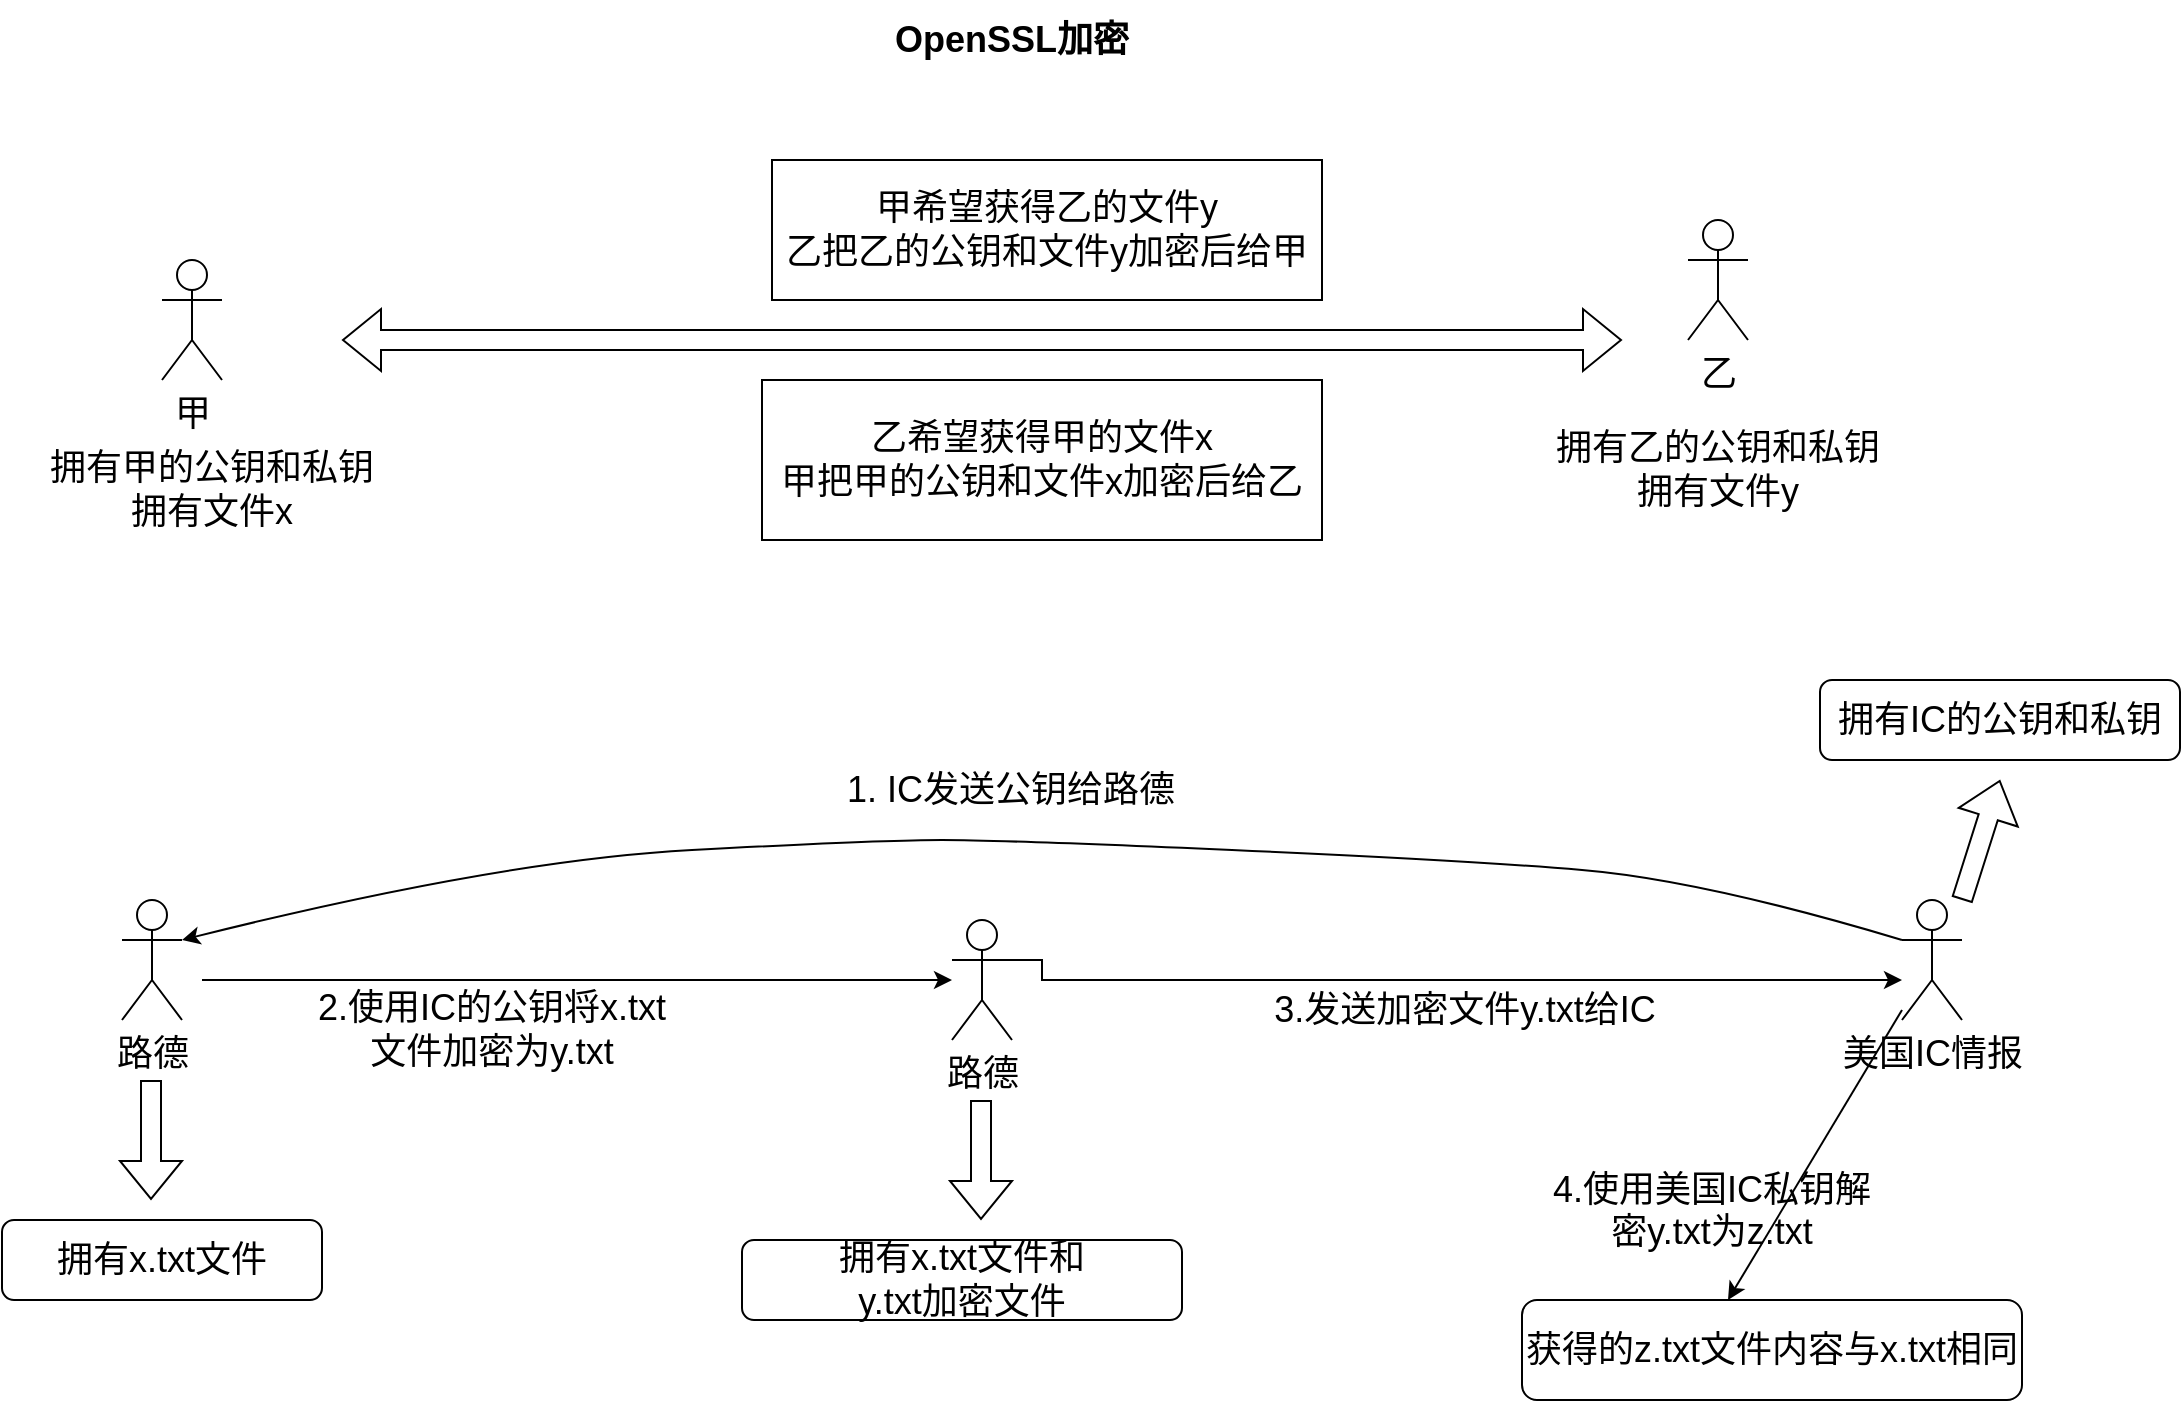 <mxfile version="18.2.0" type="github">
  <diagram id="6OKqu3US4WO4cyppKAq1" name="Page-1">
    <mxGraphModel dx="1422" dy="780" grid="1" gridSize="10" guides="1" tooltips="1" connect="1" arrows="1" fold="1" page="1" pageScale="1" pageWidth="1169" pageHeight="827" math="0" shadow="0">
      <root>
        <mxCell id="0" />
        <mxCell id="1" parent="0" />
        <mxCell id="4vdQmlZDYrNS1Ke6tXvE-1" value="&lt;font style=&quot;font-size: 18px;&quot;&gt;&lt;b&gt;OpenSSL加密&lt;/b&gt;&lt;/font&gt;" style="text;html=1;strokeColor=none;fillColor=none;align=center;verticalAlign=middle;whiteSpace=wrap;rounded=0;flipV=1;flipH=1;" vertex="1" parent="1">
          <mxGeometry x="506" y="110" width="158" height="40" as="geometry" />
        </mxCell>
        <mxCell id="4vdQmlZDYrNS1Ke6tXvE-2" value="路德" style="shape=umlActor;verticalLabelPosition=bottom;verticalAlign=top;html=1;outlineConnect=0;fontSize=18;" vertex="1" parent="1">
          <mxGeometry x="140" y="560" width="30" height="60" as="geometry" />
        </mxCell>
        <mxCell id="4vdQmlZDYrNS1Ke6tXvE-4" value="&lt;div&gt;美国IC情报&lt;/div&gt;" style="shape=umlActor;verticalLabelPosition=bottom;verticalAlign=top;html=1;outlineConnect=0;fontSize=18;" vertex="1" parent="1">
          <mxGeometry x="1030" y="560" width="30" height="60" as="geometry" />
        </mxCell>
        <mxCell id="4vdQmlZDYrNS1Ke6tXvE-6" value="1. IC发送公钥给路德" style="text;html=1;strokeColor=none;fillColor=none;align=center;verticalAlign=middle;whiteSpace=wrap;rounded=0;fontSize=18;" vertex="1" parent="1">
          <mxGeometry x="462" y="490" width="245" height="30" as="geometry" />
        </mxCell>
        <mxCell id="4vdQmlZDYrNS1Ke6tXvE-15" value="" style="curved=1;endArrow=classic;html=1;rounded=0;fontSize=18;exitX=0;exitY=0.333;exitDx=0;exitDy=0;exitPerimeter=0;entryX=1;entryY=0.333;entryDx=0;entryDy=0;entryPerimeter=0;" edge="1" parent="1" source="4vdQmlZDYrNS1Ke6tXvE-4" target="4vdQmlZDYrNS1Ke6tXvE-2">
          <mxGeometry width="50" height="50" relative="1" as="geometry">
            <mxPoint x="520" y="580" as="sourcePoint" />
            <mxPoint x="570" y="530" as="targetPoint" />
            <Array as="points">
              <mxPoint x="930" y="550" />
              <mxPoint x="810" y="540" />
              <mxPoint x="580" y="530" />
              <mxPoint x="520" y="530" />
              <mxPoint x="330" y="540" />
            </Array>
          </mxGeometry>
        </mxCell>
        <mxCell id="4vdQmlZDYrNS1Ke6tXvE-16" value="&lt;div&gt;2.使用IC的公钥将x.txt文件加密为y.txt&lt;/div&gt;" style="text;html=1;strokeColor=none;fillColor=none;align=center;verticalAlign=middle;whiteSpace=wrap;rounded=0;fontSize=18;" vertex="1" parent="1">
          <mxGeometry x="230" y="610" width="190" height="30" as="geometry" />
        </mxCell>
        <mxCell id="4vdQmlZDYrNS1Ke6tXvE-18" value="" style="shape=flexArrow;endArrow=classic;html=1;rounded=0;fontSize=18;" edge="1" parent="1">
          <mxGeometry width="50" height="50" relative="1" as="geometry">
            <mxPoint x="154.5" y="650" as="sourcePoint" />
            <mxPoint x="154.5" y="710" as="targetPoint" />
          </mxGeometry>
        </mxCell>
        <mxCell id="4vdQmlZDYrNS1Ke6tXvE-26" value="拥有x.txt文件" style="rounded=1;whiteSpace=wrap;html=1;fontSize=18;" vertex="1" parent="1">
          <mxGeometry x="80" y="720" width="160" height="40" as="geometry" />
        </mxCell>
        <mxCell id="4vdQmlZDYrNS1Ke6tXvE-27" value="" style="endArrow=classic;html=1;rounded=0;fontSize=18;" edge="1" parent="1" target="4vdQmlZDYrNS1Ke6tXvE-32">
          <mxGeometry width="50" height="50" relative="1" as="geometry">
            <mxPoint x="180" y="600" as="sourcePoint" />
            <mxPoint x="480" y="600" as="targetPoint" />
          </mxGeometry>
        </mxCell>
        <mxCell id="4vdQmlZDYrNS1Ke6tXvE-35" style="edgeStyle=elbowEdgeStyle;rounded=0;orthogonalLoop=1;jettySize=auto;html=1;exitX=1;exitY=0.333;exitDx=0;exitDy=0;exitPerimeter=0;fontSize=18;" edge="1" parent="1" source="4vdQmlZDYrNS1Ke6tXvE-32" target="4vdQmlZDYrNS1Ke6tXvE-4">
          <mxGeometry relative="1" as="geometry">
            <Array as="points">
              <mxPoint x="600" y="600" />
              <mxPoint x="640" y="600" />
            </Array>
          </mxGeometry>
        </mxCell>
        <mxCell id="4vdQmlZDYrNS1Ke6tXvE-32" value="路德" style="shape=umlActor;verticalLabelPosition=bottom;verticalAlign=top;html=1;outlineConnect=0;fontSize=18;" vertex="1" parent="1">
          <mxGeometry x="555" y="570" width="30" height="60" as="geometry" />
        </mxCell>
        <mxCell id="4vdQmlZDYrNS1Ke6tXvE-33" value="" style="shape=flexArrow;endArrow=classic;html=1;rounded=0;fontSize=18;" edge="1" parent="1">
          <mxGeometry width="50" height="50" relative="1" as="geometry">
            <mxPoint x="569.5" y="660" as="sourcePoint" />
            <mxPoint x="569.5" y="720" as="targetPoint" />
          </mxGeometry>
        </mxCell>
        <mxCell id="4vdQmlZDYrNS1Ke6tXvE-34" value="&lt;div&gt;拥有x.txt文件和&lt;/div&gt;&lt;div&gt;y.txt加密文件&lt;br&gt;&lt;/div&gt;" style="rounded=1;whiteSpace=wrap;html=1;fontSize=18;" vertex="1" parent="1">
          <mxGeometry x="450" y="730" width="220" height="40" as="geometry" />
        </mxCell>
        <mxCell id="4vdQmlZDYrNS1Ke6tXvE-36" value="3.发送加密文件y.txt给IC" style="text;html=1;strokeColor=none;fillColor=none;align=center;verticalAlign=middle;whiteSpace=wrap;rounded=0;fontSize=18;" vertex="1" parent="1">
          <mxGeometry x="700" y="600" width="223" height="30" as="geometry" />
        </mxCell>
        <mxCell id="4vdQmlZDYrNS1Ke6tXvE-37" value="拥有IC的公钥和私钥" style="rounded=1;whiteSpace=wrap;html=1;fontSize=18;" vertex="1" parent="1">
          <mxGeometry x="989" y="450" width="180" height="40" as="geometry" />
        </mxCell>
        <mxCell id="4vdQmlZDYrNS1Ke6tXvE-39" value="" style="shape=flexArrow;endArrow=classic;html=1;rounded=0;fontSize=18;" edge="1" parent="1">
          <mxGeometry width="50" height="50" relative="1" as="geometry">
            <mxPoint x="1060" y="560" as="sourcePoint" />
            <mxPoint x="1079" y="500" as="targetPoint" />
          </mxGeometry>
        </mxCell>
        <mxCell id="4vdQmlZDYrNS1Ke6tXvE-40" value="获得的z.txt文件内容与x.txt相同" style="rounded=1;whiteSpace=wrap;html=1;fontSize=18;" vertex="1" parent="1">
          <mxGeometry x="840" y="760" width="250" height="50" as="geometry" />
        </mxCell>
        <mxCell id="4vdQmlZDYrNS1Ke6tXvE-41" value="&lt;br&gt;4.使用美国IC私钥解密y.txt为z.txt&lt;br&gt;" style="text;html=1;strokeColor=none;fillColor=none;align=center;verticalAlign=middle;whiteSpace=wrap;rounded=0;fontSize=18;" vertex="1" parent="1">
          <mxGeometry x="850" y="690" width="170" height="30" as="geometry" />
        </mxCell>
        <mxCell id="4vdQmlZDYrNS1Ke6tXvE-43" value="" style="endArrow=classic;html=1;rounded=0;fontSize=18;entryX=0.412;entryY=0;entryDx=0;entryDy=0;entryPerimeter=0;" edge="1" parent="1" source="4vdQmlZDYrNS1Ke6tXvE-4" target="4vdQmlZDYrNS1Ke6tXvE-40">
          <mxGeometry width="50" height="50" relative="1" as="geometry">
            <mxPoint x="1050" y="710" as="sourcePoint" />
            <mxPoint x="1100" y="660" as="targetPoint" />
          </mxGeometry>
        </mxCell>
        <mxCell id="4vdQmlZDYrNS1Ke6tXvE-45" value="甲" style="shape=umlActor;verticalLabelPosition=bottom;verticalAlign=top;html=1;outlineConnect=0;fontSize=18;" vertex="1" parent="1">
          <mxGeometry x="160" y="240" width="30" height="60" as="geometry" />
        </mxCell>
        <mxCell id="4vdQmlZDYrNS1Ke6tXvE-46" value="乙" style="shape=umlActor;verticalLabelPosition=bottom;verticalAlign=top;html=1;outlineConnect=0;fontSize=18;" vertex="1" parent="1">
          <mxGeometry x="923" y="220" width="30" height="60" as="geometry" />
        </mxCell>
        <mxCell id="4vdQmlZDYrNS1Ke6tXvE-47" style="edgeStyle=elbowEdgeStyle;rounded=0;orthogonalLoop=1;jettySize=auto;html=1;exitX=0.5;exitY=0.5;exitDx=0;exitDy=0;exitPerimeter=0;fontSize=18;" edge="1" parent="1" source="4vdQmlZDYrNS1Ke6tXvE-46" target="4vdQmlZDYrNS1Ke6tXvE-46">
          <mxGeometry relative="1" as="geometry" />
        </mxCell>
        <mxCell id="4vdQmlZDYrNS1Ke6tXvE-48" value="&lt;div&gt;拥有甲的公钥和私钥&lt;/div&gt;&lt;div&gt;拥有文件x&lt;br&gt;&lt;/div&gt;" style="text;html=1;strokeColor=none;fillColor=none;align=center;verticalAlign=middle;whiteSpace=wrap;rounded=0;fontSize=18;" vertex="1" parent="1">
          <mxGeometry x="90" y="340" width="190" height="30" as="geometry" />
        </mxCell>
        <mxCell id="4vdQmlZDYrNS1Ke6tXvE-49" value="&lt;div&gt;拥有乙的公钥和私钥&lt;/div&gt;&lt;div&gt;拥有文件y&lt;/div&gt;" style="text;html=1;strokeColor=none;fillColor=none;align=center;verticalAlign=middle;whiteSpace=wrap;rounded=0;fontSize=18;" vertex="1" parent="1">
          <mxGeometry x="843" y="330" width="190" height="30" as="geometry" />
        </mxCell>
        <mxCell id="4vdQmlZDYrNS1Ke6tXvE-51" style="edgeStyle=elbowEdgeStyle;rounded=0;orthogonalLoop=1;jettySize=auto;html=1;exitX=0.5;exitY=0.5;exitDx=0;exitDy=0;exitPerimeter=0;fontSize=18;" edge="1" parent="1" source="4vdQmlZDYrNS1Ke6tXvE-46" target="4vdQmlZDYrNS1Ke6tXvE-46">
          <mxGeometry relative="1" as="geometry" />
        </mxCell>
        <mxCell id="4vdQmlZDYrNS1Ke6tXvE-52" style="edgeStyle=elbowEdgeStyle;rounded=0;orthogonalLoop=1;jettySize=auto;html=1;exitX=0.5;exitY=0.5;exitDx=0;exitDy=0;exitPerimeter=0;fontSize=18;" edge="1" parent="1" source="4vdQmlZDYrNS1Ke6tXvE-46" target="4vdQmlZDYrNS1Ke6tXvE-46">
          <mxGeometry relative="1" as="geometry" />
        </mxCell>
        <mxCell id="4vdQmlZDYrNS1Ke6tXvE-56" value="" style="shape=flexArrow;endArrow=classic;startArrow=classic;html=1;rounded=0;fontSize=18;" edge="1" parent="1">
          <mxGeometry width="100" height="100" relative="1" as="geometry">
            <mxPoint x="250" y="280" as="sourcePoint" />
            <mxPoint x="890" y="280" as="targetPoint" />
          </mxGeometry>
        </mxCell>
        <mxCell id="4vdQmlZDYrNS1Ke6tXvE-58" value="&lt;div&gt;甲希望获得乙的文件y&lt;/div&gt;&lt;div&gt;乙把乙的公钥和文件y加密后给甲&lt;/div&gt;" style="rounded=0;whiteSpace=wrap;html=1;fontSize=18;" vertex="1" parent="1">
          <mxGeometry x="465" y="190" width="275" height="70" as="geometry" />
        </mxCell>
        <mxCell id="4vdQmlZDYrNS1Ke6tXvE-59" value="&lt;div&gt;&lt;div&gt;&lt;div&gt;&lt;div&gt;乙希望获得甲的文件x&lt;/div&gt;&lt;/div&gt;&lt;/div&gt;&lt;/div&gt;&lt;div&gt;甲把甲的公钥和文件x加密后给乙&lt;/div&gt;" style="rounded=0;whiteSpace=wrap;html=1;fontSize=18;" vertex="1" parent="1">
          <mxGeometry x="460" y="300" width="280" height="80" as="geometry" />
        </mxCell>
      </root>
    </mxGraphModel>
  </diagram>
</mxfile>
